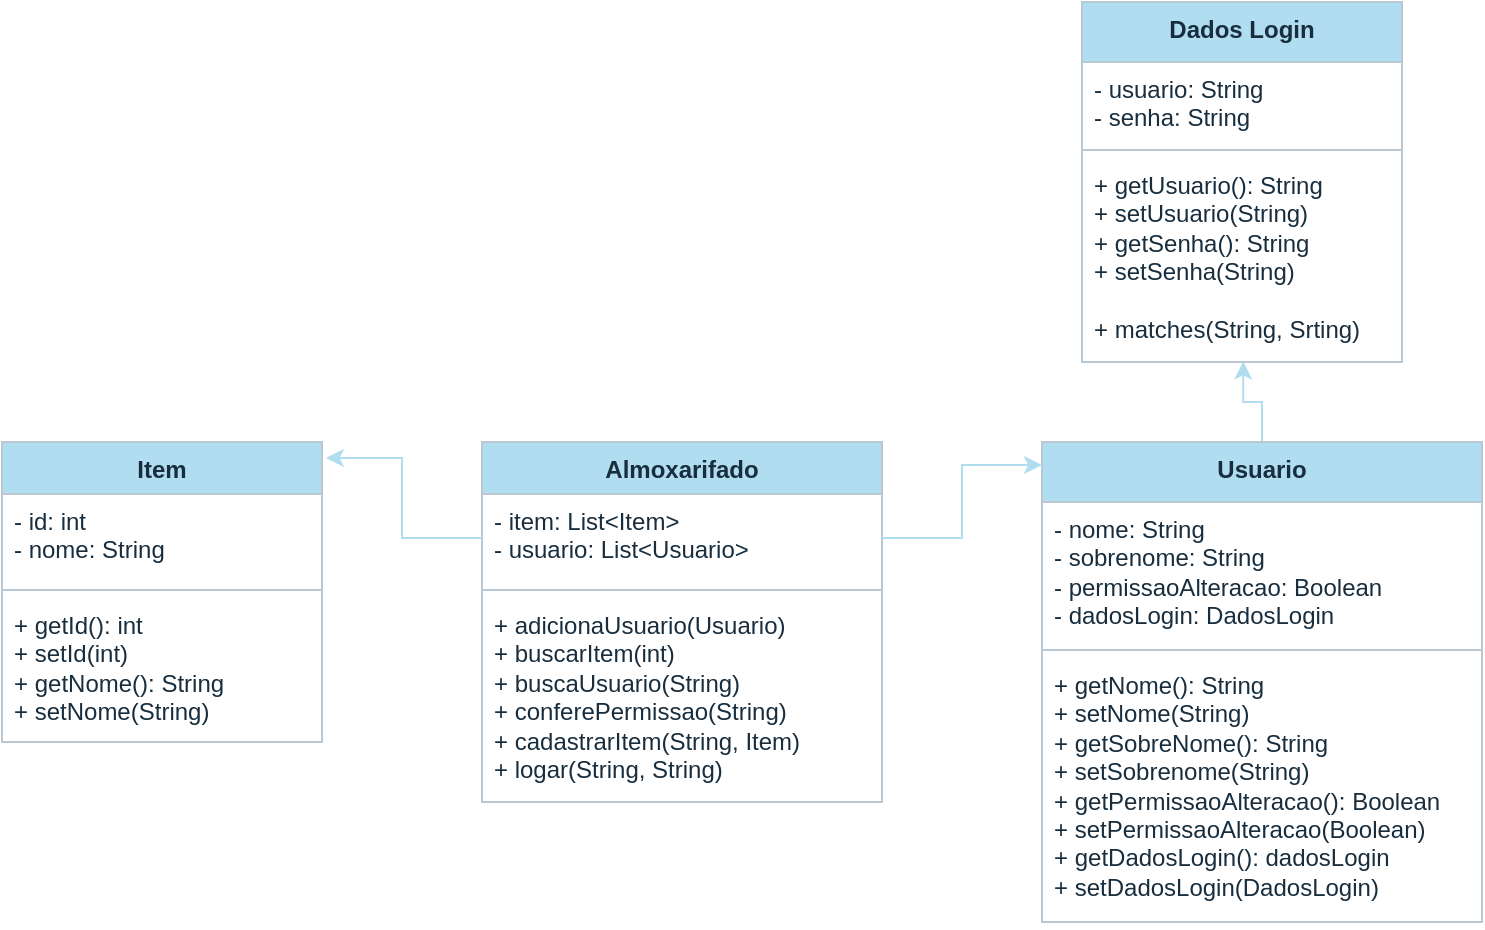 <mxfile version="22.1.5" type="device">
  <diagram id="C5RBs43oDa-KdzZeNtuy" name="Page-1">
    <mxGraphModel dx="1005" dy="591" grid="1" gridSize="10" guides="1" tooltips="1" connect="1" arrows="1" fold="1" page="1" pageScale="1" pageWidth="827" pageHeight="1169" math="0" shadow="0">
      <root>
        <mxCell id="WIyWlLk6GJQsqaUBKTNV-0" />
        <mxCell id="WIyWlLk6GJQsqaUBKTNV-1" parent="WIyWlLk6GJQsqaUBKTNV-0" />
        <mxCell id="oc3V4nYXiAYMOHdajaLX-0" value="Almoxarifado" style="swimlane;fontStyle=1;align=center;verticalAlign=top;childLayout=stackLayout;horizontal=1;startSize=26;horizontalStack=0;resizeParent=1;resizeParentMax=0;resizeLast=0;collapsible=1;marginBottom=0;whiteSpace=wrap;html=1;labelBackgroundColor=none;rounded=0;fillColor=#B1DDF0;strokeColor=#BAC8D3;fontColor=#182E3E;" vertex="1" parent="WIyWlLk6GJQsqaUBKTNV-1">
          <mxGeometry x="280" y="320" width="200" height="180" as="geometry" />
        </mxCell>
        <mxCell id="oc3V4nYXiAYMOHdajaLX-1" value="- item: List&amp;lt;Item&amp;gt;&lt;br&gt;- usuario: List&amp;lt;Usuario&amp;gt;" style="text;strokeColor=none;fillColor=none;align=left;verticalAlign=top;spacingLeft=4;spacingRight=4;overflow=hidden;rotatable=0;points=[[0,0.5],[1,0.5]];portConstraint=eastwest;whiteSpace=wrap;html=1;labelBackgroundColor=none;rounded=0;fontColor=#182E3E;" vertex="1" parent="oc3V4nYXiAYMOHdajaLX-0">
          <mxGeometry y="26" width="200" height="44" as="geometry" />
        </mxCell>
        <mxCell id="oc3V4nYXiAYMOHdajaLX-2" value="" style="line;strokeWidth=1;fillColor=none;align=left;verticalAlign=middle;spacingTop=-1;spacingLeft=3;spacingRight=3;rotatable=0;labelPosition=right;points=[];portConstraint=eastwest;labelBackgroundColor=none;rounded=0;strokeColor=#BAC8D3;fontColor=#182E3E;" vertex="1" parent="oc3V4nYXiAYMOHdajaLX-0">
          <mxGeometry y="70" width="200" height="8" as="geometry" />
        </mxCell>
        <mxCell id="oc3V4nYXiAYMOHdajaLX-3" value="+ adicionaUsuario(Usuario)&lt;br&gt;+ buscarItem(int)&lt;br&gt;+ buscaUsuario(String)&lt;br&gt;+ conferePermissao(String)&lt;br&gt;+ cadastrarItem(String, Item)&lt;br&gt;+ logar(String, String)" style="text;strokeColor=none;fillColor=none;align=left;verticalAlign=top;spacingLeft=4;spacingRight=4;overflow=hidden;rotatable=0;points=[[0,0.5],[1,0.5]];portConstraint=eastwest;whiteSpace=wrap;html=1;labelBackgroundColor=none;rounded=0;fontColor=#182E3E;" vertex="1" parent="oc3V4nYXiAYMOHdajaLX-0">
          <mxGeometry y="78" width="200" height="102" as="geometry" />
        </mxCell>
        <mxCell id="oc3V4nYXiAYMOHdajaLX-4" value="Item" style="swimlane;fontStyle=1;align=center;verticalAlign=top;childLayout=stackLayout;horizontal=1;startSize=26;horizontalStack=0;resizeParent=1;resizeParentMax=0;resizeLast=0;collapsible=1;marginBottom=0;whiteSpace=wrap;html=1;labelBackgroundColor=none;rounded=0;fillColor=#B1DDF0;strokeColor=#BAC8D3;fontColor=#182E3E;" vertex="1" parent="WIyWlLk6GJQsqaUBKTNV-1">
          <mxGeometry x="40" y="320" width="160" height="150" as="geometry" />
        </mxCell>
        <mxCell id="oc3V4nYXiAYMOHdajaLX-5" value="- id: int&lt;br&gt;- nome: String" style="text;strokeColor=none;fillColor=none;align=left;verticalAlign=top;spacingLeft=4;spacingRight=4;overflow=hidden;rotatable=0;points=[[0,0.5],[1,0.5]];portConstraint=eastwest;whiteSpace=wrap;html=1;labelBackgroundColor=none;rounded=0;fontColor=#182E3E;" vertex="1" parent="oc3V4nYXiAYMOHdajaLX-4">
          <mxGeometry y="26" width="160" height="44" as="geometry" />
        </mxCell>
        <mxCell id="oc3V4nYXiAYMOHdajaLX-6" value="" style="line;strokeWidth=1;fillColor=none;align=left;verticalAlign=middle;spacingTop=-1;spacingLeft=3;spacingRight=3;rotatable=0;labelPosition=right;points=[];portConstraint=eastwest;labelBackgroundColor=none;rounded=0;strokeColor=#BAC8D3;fontColor=#182E3E;" vertex="1" parent="oc3V4nYXiAYMOHdajaLX-4">
          <mxGeometry y="70" width="160" height="8" as="geometry" />
        </mxCell>
        <mxCell id="oc3V4nYXiAYMOHdajaLX-7" value="+ getId(): int&lt;br style=&quot;border-color: var(--border-color);&quot;&gt;+ setId(int)&lt;br&gt;+ getNome(): String&lt;br style=&quot;border-color: var(--border-color);&quot;&gt;+ setNome(String)" style="text;strokeColor=none;fillColor=none;align=left;verticalAlign=top;spacingLeft=4;spacingRight=4;overflow=hidden;rotatable=0;points=[[0,0.5],[1,0.5]];portConstraint=eastwest;whiteSpace=wrap;html=1;labelBackgroundColor=none;rounded=0;fontColor=#182E3E;" vertex="1" parent="oc3V4nYXiAYMOHdajaLX-4">
          <mxGeometry y="78" width="160" height="72" as="geometry" />
        </mxCell>
        <mxCell id="oc3V4nYXiAYMOHdajaLX-8" value="" style="edgeStyle=orthogonalEdgeStyle;rounded=0;orthogonalLoop=1;jettySize=auto;html=1;entryX=0.504;entryY=0.997;entryDx=0;entryDy=0;entryPerimeter=0;labelBackgroundColor=none;fontColor=default;strokeColor=#B1DDF0;" edge="1" parent="WIyWlLk6GJQsqaUBKTNV-1" source="oc3V4nYXiAYMOHdajaLX-9" target="oc3V4nYXiAYMOHdajaLX-18">
          <mxGeometry relative="1" as="geometry" />
        </mxCell>
        <mxCell id="oc3V4nYXiAYMOHdajaLX-9" value="Usuario" style="swimlane;fontStyle=1;align=center;verticalAlign=top;childLayout=stackLayout;horizontal=1;startSize=30;horizontalStack=0;resizeParent=1;resizeParentMax=0;resizeLast=0;collapsible=1;marginBottom=0;whiteSpace=wrap;html=1;labelBackgroundColor=none;rounded=0;fillColor=#B1DDF0;strokeColor=#BAC8D3;fontColor=#182E3E;" vertex="1" parent="WIyWlLk6GJQsqaUBKTNV-1">
          <mxGeometry x="560" y="320" width="220" height="240" as="geometry" />
        </mxCell>
        <mxCell id="oc3V4nYXiAYMOHdajaLX-10" value="- nome: String&lt;br&gt;- sobrenome: String&lt;br&gt;-&amp;nbsp;permissaoAlteracao: Boolean&lt;br&gt;-&amp;nbsp;dadosLogin: DadosLogin" style="text;strokeColor=none;fillColor=none;align=left;verticalAlign=top;spacingLeft=4;spacingRight=4;overflow=hidden;rotatable=0;points=[[0,0.5],[1,0.5]];portConstraint=eastwest;whiteSpace=wrap;html=1;labelBackgroundColor=none;rounded=0;fontColor=#182E3E;" vertex="1" parent="oc3V4nYXiAYMOHdajaLX-9">
          <mxGeometry y="30" width="220" height="70" as="geometry" />
        </mxCell>
        <mxCell id="oc3V4nYXiAYMOHdajaLX-11" value="" style="line;strokeWidth=1;fillColor=none;align=left;verticalAlign=middle;spacingTop=-1;spacingLeft=3;spacingRight=3;rotatable=0;labelPosition=right;points=[];portConstraint=eastwest;labelBackgroundColor=none;rounded=0;strokeColor=#BAC8D3;fontColor=#182E3E;" vertex="1" parent="oc3V4nYXiAYMOHdajaLX-9">
          <mxGeometry y="100" width="220" height="8" as="geometry" />
        </mxCell>
        <mxCell id="oc3V4nYXiAYMOHdajaLX-12" value="+ getNome(): String&lt;br&gt;+ setNome(String)&lt;br&gt;+ getSobreNome(): String&lt;br style=&quot;border-color: var(--border-color);&quot;&gt;+ setSobrenome(String)&lt;br&gt;+ getPermissaoAlteracao(): Boolean&lt;br&gt;+ setPermissaoAlteracao&lt;span style=&quot;background-color: initial;&quot;&gt;(Boolean)&lt;/span&gt;&lt;br&gt;+ getDadosLogin(): dadosLogin&lt;br style=&quot;border-color: var(--border-color);&quot;&gt;+ setDadosLogin(DadosLogin)" style="text;strokeColor=none;fillColor=none;align=left;verticalAlign=top;spacingLeft=4;spacingRight=4;overflow=hidden;rotatable=0;points=[[0,0.5],[1,0.5]];portConstraint=eastwest;whiteSpace=wrap;html=1;labelBackgroundColor=none;rounded=0;fontColor=#182E3E;" vertex="1" parent="oc3V4nYXiAYMOHdajaLX-9">
          <mxGeometry y="108" width="220" height="132" as="geometry" />
        </mxCell>
        <mxCell id="oc3V4nYXiAYMOHdajaLX-13" style="edgeStyle=orthogonalEdgeStyle;rounded=0;orthogonalLoop=1;jettySize=auto;html=1;exitX=0;exitY=0.5;exitDx=0;exitDy=0;entryX=1.012;entryY=0.053;entryDx=0;entryDy=0;entryPerimeter=0;labelBackgroundColor=none;fontColor=default;strokeColor=#B1DDF0;" edge="1" parent="WIyWlLk6GJQsqaUBKTNV-1" source="oc3V4nYXiAYMOHdajaLX-1" target="oc3V4nYXiAYMOHdajaLX-4">
          <mxGeometry relative="1" as="geometry" />
        </mxCell>
        <mxCell id="oc3V4nYXiAYMOHdajaLX-14" style="edgeStyle=orthogonalEdgeStyle;rounded=0;orthogonalLoop=1;jettySize=auto;html=1;exitX=1;exitY=0.5;exitDx=0;exitDy=0;entryX=0;entryY=0.048;entryDx=0;entryDy=0;entryPerimeter=0;labelBackgroundColor=none;fontColor=default;strokeColor=#B1DDF0;" edge="1" parent="WIyWlLk6GJQsqaUBKTNV-1" source="oc3V4nYXiAYMOHdajaLX-1" target="oc3V4nYXiAYMOHdajaLX-9">
          <mxGeometry relative="1" as="geometry" />
        </mxCell>
        <mxCell id="oc3V4nYXiAYMOHdajaLX-15" value="Dados Login" style="swimlane;fontStyle=1;align=center;verticalAlign=top;childLayout=stackLayout;horizontal=1;startSize=30;horizontalStack=0;resizeParent=1;resizeParentMax=0;resizeLast=0;collapsible=1;marginBottom=0;whiteSpace=wrap;html=1;labelBackgroundColor=none;rounded=0;fillColor=#B1DDF0;strokeColor=#BAC8D3;fontColor=#182E3E;" vertex="1" parent="WIyWlLk6GJQsqaUBKTNV-1">
          <mxGeometry x="580" y="100" width="160" height="180" as="geometry" />
        </mxCell>
        <mxCell id="oc3V4nYXiAYMOHdajaLX-16" value="- usuario: String&lt;br&gt;- senha: String" style="text;strokeColor=none;fillColor=none;align=left;verticalAlign=top;spacingLeft=4;spacingRight=4;overflow=hidden;rotatable=0;points=[[0,0.5],[1,0.5]];portConstraint=eastwest;whiteSpace=wrap;html=1;labelBackgroundColor=none;rounded=0;fontColor=#182E3E;" vertex="1" parent="oc3V4nYXiAYMOHdajaLX-15">
          <mxGeometry y="30" width="160" height="40" as="geometry" />
        </mxCell>
        <mxCell id="oc3V4nYXiAYMOHdajaLX-17" value="" style="line;strokeWidth=1;fillColor=none;align=left;verticalAlign=middle;spacingTop=-1;spacingLeft=3;spacingRight=3;rotatable=0;labelPosition=right;points=[];portConstraint=eastwest;labelBackgroundColor=none;rounded=0;strokeColor=#BAC8D3;fontColor=#182E3E;" vertex="1" parent="oc3V4nYXiAYMOHdajaLX-15">
          <mxGeometry y="70" width="160" height="8" as="geometry" />
        </mxCell>
        <mxCell id="oc3V4nYXiAYMOHdajaLX-18" value="+ getUsuario(): String&lt;br&gt;+ setUsuario(String)&lt;br&gt;+ getSenha(): String&lt;br style=&quot;border-color: var(--border-color);&quot;&gt;+ setSenha(String)&lt;br&gt;&lt;br&gt;+ matches(String, Srting)" style="text;strokeColor=none;fillColor=none;align=left;verticalAlign=top;spacingLeft=4;spacingRight=4;overflow=hidden;rotatable=0;points=[[0,0.5],[1,0.5]];portConstraint=eastwest;whiteSpace=wrap;html=1;labelBackgroundColor=none;rounded=0;fontColor=#182E3E;" vertex="1" parent="oc3V4nYXiAYMOHdajaLX-15">
          <mxGeometry y="78" width="160" height="102" as="geometry" />
        </mxCell>
      </root>
    </mxGraphModel>
  </diagram>
</mxfile>
